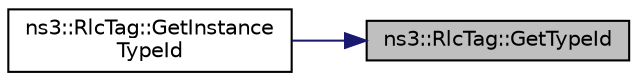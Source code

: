 digraph "ns3::RlcTag::GetTypeId"
{
 // LATEX_PDF_SIZE
  edge [fontname="Helvetica",fontsize="10",labelfontname="Helvetica",labelfontsize="10"];
  node [fontname="Helvetica",fontsize="10",shape=record];
  rankdir="RL";
  Node1 [label="ns3::RlcTag::GetTypeId",height=0.2,width=0.4,color="black", fillcolor="grey75", style="filled", fontcolor="black",tooltip="Get the type ID."];
  Node1 -> Node2 [dir="back",color="midnightblue",fontsize="10",style="solid",fontname="Helvetica"];
  Node2 [label="ns3::RlcTag::GetInstance\lTypeId",height=0.2,width=0.4,color="black", fillcolor="white", style="filled",URL="$classns3_1_1_rlc_tag.html#a9bebfa9afd798681139990fd2801d7e5",tooltip="Get the most derived TypeId for this Object."];
}

